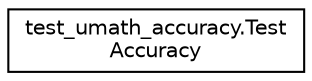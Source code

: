 digraph "Graphical Class Hierarchy"
{
 // LATEX_PDF_SIZE
  edge [fontname="Helvetica",fontsize="10",labelfontname="Helvetica",labelfontsize="10"];
  node [fontname="Helvetica",fontsize="10",shape=record];
  rankdir="LR";
  Node0 [label="test_umath_accuracy.Test\lAccuracy",height=0.2,width=0.4,color="black", fillcolor="white", style="filled",URL="$classtest__umath__accuracy_1_1TestAccuracy.html",tooltip=" "];
}
